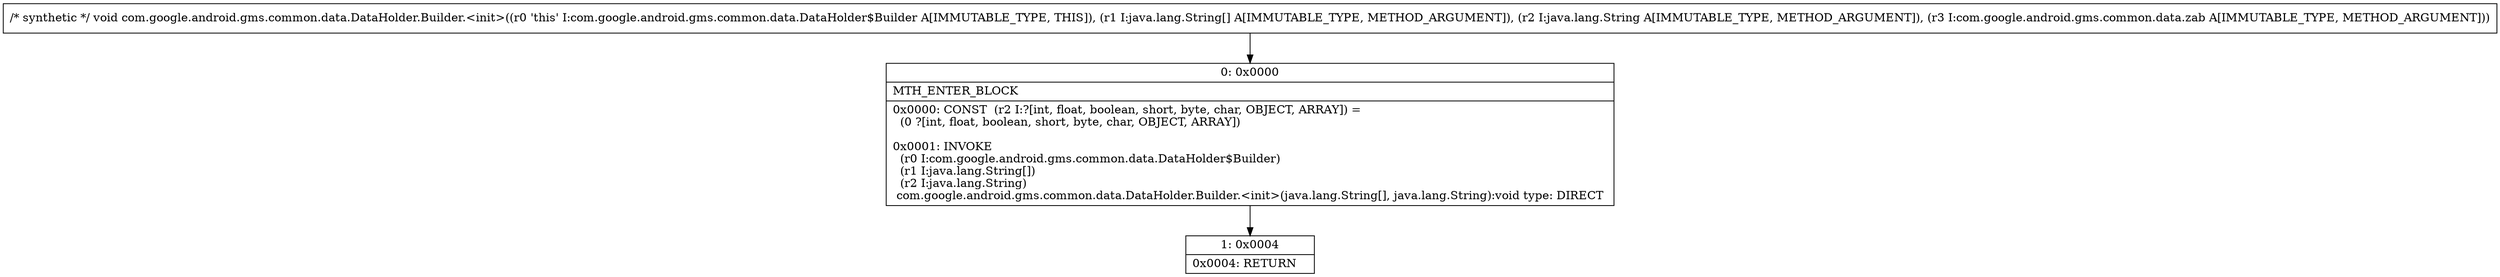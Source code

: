 digraph "CFG forcom.google.android.gms.common.data.DataHolder.Builder.\<init\>([Ljava\/lang\/String;Ljava\/lang\/String;Lcom\/google\/android\/gms\/common\/data\/zab;)V" {
Node_0 [shape=record,label="{0\:\ 0x0000|MTH_ENTER_BLOCK\l|0x0000: CONST  (r2 I:?[int, float, boolean, short, byte, char, OBJECT, ARRAY]) = \l  (0 ?[int, float, boolean, short, byte, char, OBJECT, ARRAY])\l \l0x0001: INVOKE  \l  (r0 I:com.google.android.gms.common.data.DataHolder$Builder)\l  (r1 I:java.lang.String[])\l  (r2 I:java.lang.String)\l com.google.android.gms.common.data.DataHolder.Builder.\<init\>(java.lang.String[], java.lang.String):void type: DIRECT \l}"];
Node_1 [shape=record,label="{1\:\ 0x0004|0x0004: RETURN   \l}"];
MethodNode[shape=record,label="{\/* synthetic *\/ void com.google.android.gms.common.data.DataHolder.Builder.\<init\>((r0 'this' I:com.google.android.gms.common.data.DataHolder$Builder A[IMMUTABLE_TYPE, THIS]), (r1 I:java.lang.String[] A[IMMUTABLE_TYPE, METHOD_ARGUMENT]), (r2 I:java.lang.String A[IMMUTABLE_TYPE, METHOD_ARGUMENT]), (r3 I:com.google.android.gms.common.data.zab A[IMMUTABLE_TYPE, METHOD_ARGUMENT])) }"];
MethodNode -> Node_0;
Node_0 -> Node_1;
}

